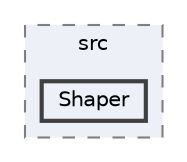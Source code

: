 digraph "plugins/learndash-certificate-builder/vendor/mpdf/mpdf/src/Shaper"
{
 // LATEX_PDF_SIZE
  bgcolor="transparent";
  edge [fontname=Helvetica,fontsize=10,labelfontname=Helvetica,labelfontsize=10];
  node [fontname=Helvetica,fontsize=10,shape=box,height=0.2,width=0.4];
  compound=true
  subgraph clusterdir_a65463aea2a6be4c4718790a2e16e955 {
    graph [ bgcolor="#edf0f7", pencolor="grey50", label="src", fontname=Helvetica,fontsize=10 style="filled,dashed", URL="dir_a65463aea2a6be4c4718790a2e16e955.html",tooltip=""]
  dir_81c2d29601491d793edca1a579e51516 [label="Shaper", fillcolor="#edf0f7", color="grey25", style="filled,bold", URL="dir_81c2d29601491d793edca1a579e51516.html",tooltip=""];
  }
}
